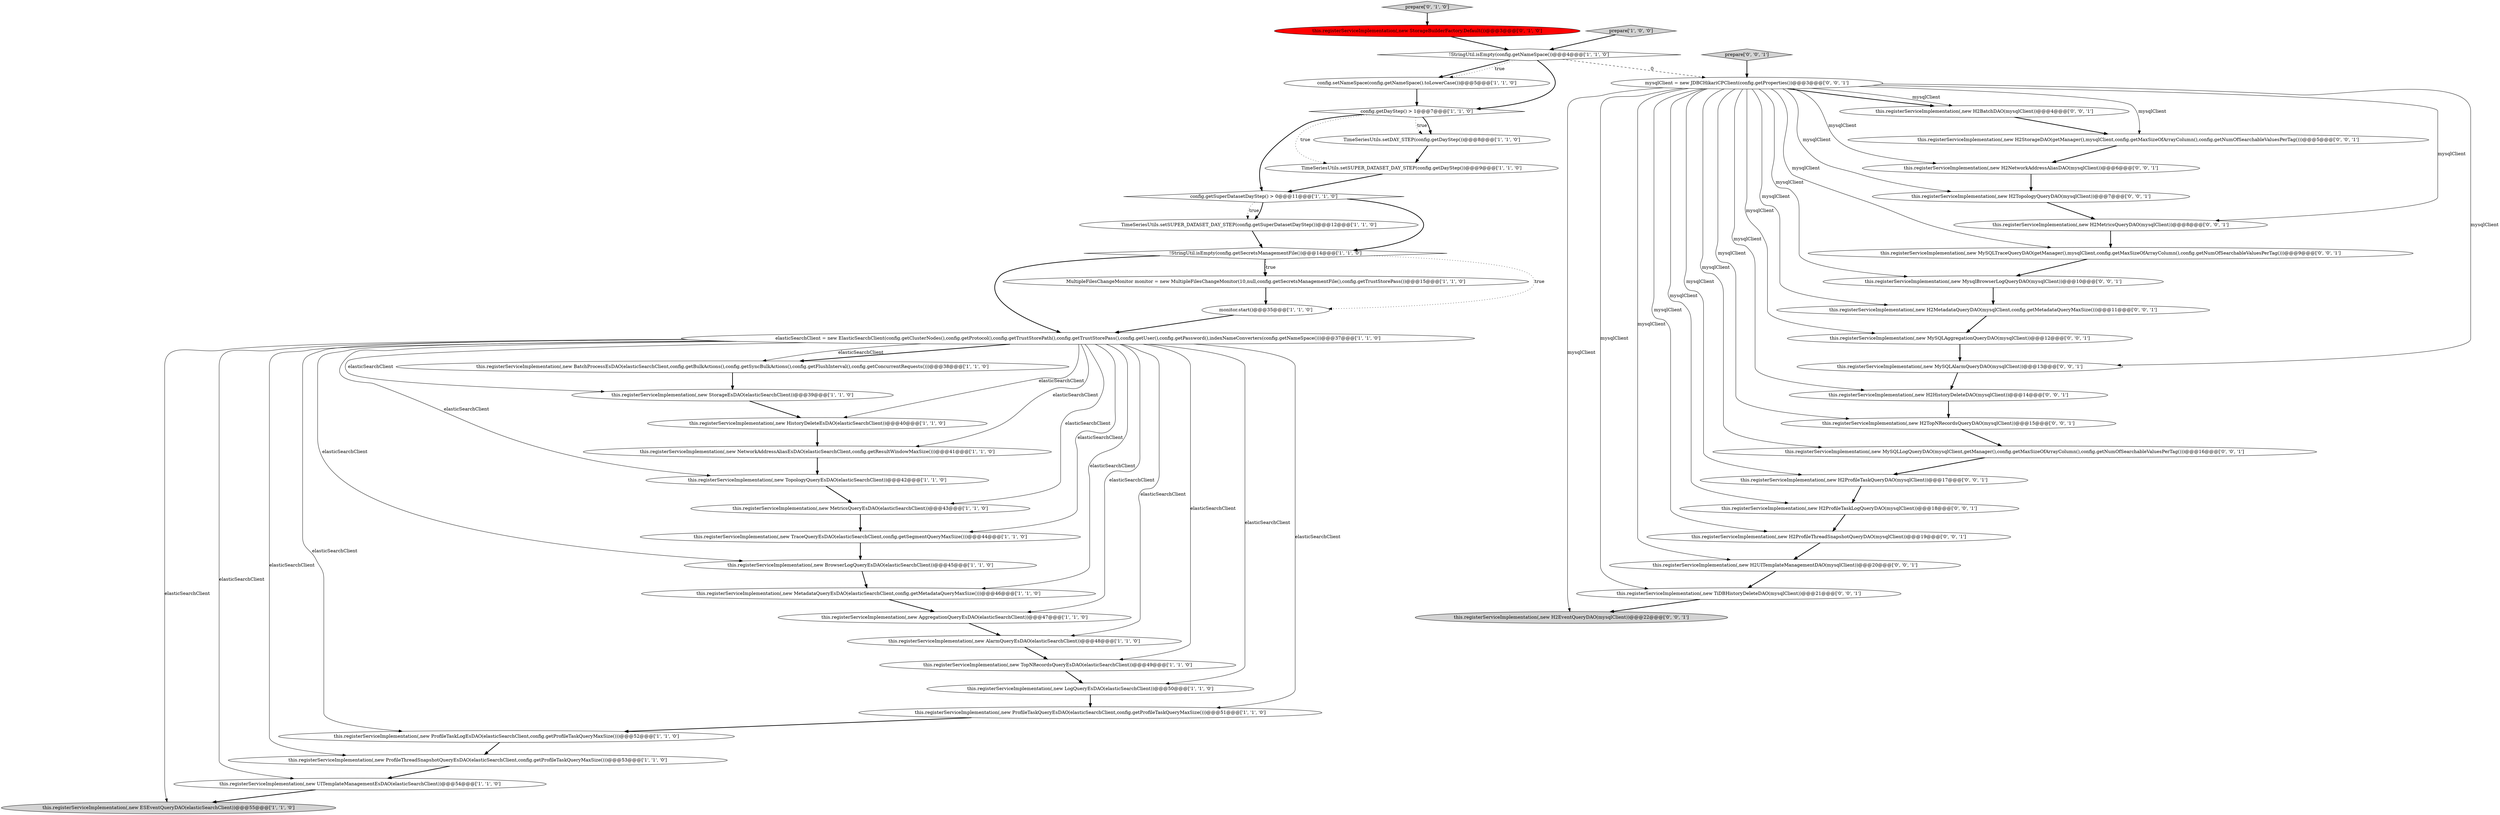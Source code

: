 digraph {
6 [style = filled, label = "TimeSeriesUtils.setSUPER_DATASET_DAY_STEP(config.getDayStep())@@@9@@@['1', '1', '0']", fillcolor = white, shape = ellipse image = "AAA0AAABBB1BBB"];
32 [style = filled, label = "this.registerServiceImplementation(,new H2NetworkAddressAliasDAO(mysqlClient))@@@6@@@['0', '0', '1']", fillcolor = white, shape = ellipse image = "AAA0AAABBB3BBB"];
44 [style = filled, label = "this.registerServiceImplementation(,new H2UITemplateManagementDAO(mysqlClient))@@@20@@@['0', '0', '1']", fillcolor = white, shape = ellipse image = "AAA0AAABBB3BBB"];
30 [style = filled, label = "this.registerServiceImplementation(,new StorageBuilderFactory.Default())@@@3@@@['0', '1', '0']", fillcolor = red, shape = ellipse image = "AAA1AAABBB2BBB"];
13 [style = filled, label = "config.setNameSpace(config.getNameSpace().toLowerCase())@@@5@@@['1', '1', '0']", fillcolor = white, shape = ellipse image = "AAA0AAABBB1BBB"];
52 [style = filled, label = "this.registerServiceImplementation(,new H2ProfileTaskQueryDAO(mysqlClient))@@@17@@@['0', '0', '1']", fillcolor = white, shape = ellipse image = "AAA0AAABBB3BBB"];
4 [style = filled, label = "config.getSuperDatasetDayStep() > 0@@@11@@@['1', '1', '0']", fillcolor = white, shape = diamond image = "AAA0AAABBB1BBB"];
21 [style = filled, label = "this.registerServiceImplementation(,new UITemplateManagementEsDAO(elasticSearchClient))@@@54@@@['1', '1', '0']", fillcolor = white, shape = ellipse image = "AAA0AAABBB1BBB"];
43 [style = filled, label = "mysqlClient = new JDBCHikariCPClient(config.getProperties())@@@3@@@['0', '0', '1']", fillcolor = white, shape = ellipse image = "AAA0AAABBB3BBB"];
19 [style = filled, label = "this.registerServiceImplementation(,new NetworkAddressAliasEsDAO(elasticSearchClient,config.getResultWindowMaxSize()))@@@41@@@['1', '1', '0']", fillcolor = white, shape = ellipse image = "AAA0AAABBB1BBB"];
9 [style = filled, label = "!StringUtil.isEmpty(config.getSecretsManagementFile())@@@14@@@['1', '1', '0']", fillcolor = white, shape = diamond image = "AAA0AAABBB1BBB"];
29 [style = filled, label = "this.registerServiceImplementation(,new ProfileTaskLogEsDAO(elasticSearchClient,config.getProfileTaskQueryMaxSize()))@@@52@@@['1', '1', '0']", fillcolor = white, shape = ellipse image = "AAA0AAABBB1BBB"];
39 [style = filled, label = "this.registerServiceImplementation(,new MySQLAlarmQueryDAO(mysqlClient))@@@13@@@['0', '0', '1']", fillcolor = white, shape = ellipse image = "AAA0AAABBB3BBB"];
3 [style = filled, label = "this.registerServiceImplementation(,new HistoryDeleteEsDAO(elasticSearchClient))@@@40@@@['1', '1', '0']", fillcolor = white, shape = ellipse image = "AAA0AAABBB1BBB"];
5 [style = filled, label = "this.registerServiceImplementation(,new ProfileTaskQueryEsDAO(elasticSearchClient,config.getProfileTaskQueryMaxSize()))@@@51@@@['1', '1', '0']", fillcolor = white, shape = ellipse image = "AAA0AAABBB1BBB"];
50 [style = filled, label = "this.registerServiceImplementation(,new H2BatchDAO(mysqlClient))@@@4@@@['0', '0', '1']", fillcolor = white, shape = ellipse image = "AAA0AAABBB3BBB"];
15 [style = filled, label = "config.getDayStep() > 1@@@7@@@['1', '1', '0']", fillcolor = white, shape = diamond image = "AAA0AAABBB1BBB"];
24 [style = filled, label = "this.registerServiceImplementation(,new AlarmQueryEsDAO(elasticSearchClient))@@@48@@@['1', '1', '0']", fillcolor = white, shape = ellipse image = "AAA0AAABBB1BBB"];
41 [style = filled, label = "this.registerServiceImplementation(,new MySQLTraceQueryDAO(getManager(),mysqlClient,config.getMaxSizeOfArrayColumn(),config.getNumOfSearchableValuesPerTag()))@@@9@@@['0', '0', '1']", fillcolor = white, shape = ellipse image = "AAA0AAABBB3BBB"];
31 [style = filled, label = "prepare['0', '1', '0']", fillcolor = lightgray, shape = diamond image = "AAA0AAABBB2BBB"];
18 [style = filled, label = "this.registerServiceImplementation(,new TraceQueryEsDAO(elasticSearchClient,config.getSegmentQueryMaxSize()))@@@44@@@['1', '1', '0']", fillcolor = white, shape = ellipse image = "AAA0AAABBB1BBB"];
51 [style = filled, label = "this.registerServiceImplementation(,new H2TopNRecordsQueryDAO(mysqlClient))@@@15@@@['0', '0', '1']", fillcolor = white, shape = ellipse image = "AAA0AAABBB3BBB"];
7 [style = filled, label = "this.registerServiceImplementation(,new MetricsQueryEsDAO(elasticSearchClient))@@@43@@@['1', '1', '0']", fillcolor = white, shape = ellipse image = "AAA0AAABBB1BBB"];
23 [style = filled, label = "this.registerServiceImplementation(,new TopNRecordsQueryEsDAO(elasticSearchClient))@@@49@@@['1', '1', '0']", fillcolor = white, shape = ellipse image = "AAA0AAABBB1BBB"];
20 [style = filled, label = "monitor.start()@@@35@@@['1', '1', '0']", fillcolor = white, shape = ellipse image = "AAA0AAABBB1BBB"];
12 [style = filled, label = "this.registerServiceImplementation(,new BatchProcessEsDAO(elasticSearchClient,config.getBulkActions(),config.getSyncBulkActions(),config.getFlushInterval(),config.getConcurrentRequests()))@@@38@@@['1', '1', '0']", fillcolor = white, shape = ellipse image = "AAA0AAABBB1BBB"];
27 [style = filled, label = "this.registerServiceImplementation(,new ProfileThreadSnapshotQueryEsDAO(elasticSearchClient,config.getProfileTaskQueryMaxSize()))@@@53@@@['1', '1', '0']", fillcolor = white, shape = ellipse image = "AAA0AAABBB1BBB"];
38 [style = filled, label = "this.registerServiceImplementation(,new H2ProfileTaskLogQueryDAO(mysqlClient))@@@18@@@['0', '0', '1']", fillcolor = white, shape = ellipse image = "AAA0AAABBB3BBB"];
33 [style = filled, label = "this.registerServiceImplementation(,new H2StorageDAO(getManager(),mysqlClient,config.getMaxSizeOfArrayColumn(),config.getNumOfSearchableValuesPerTag()))@@@5@@@['0', '0', '1']", fillcolor = white, shape = ellipse image = "AAA0AAABBB3BBB"];
14 [style = filled, label = "MultipleFilesChangeMonitor monitor = new MultipleFilesChangeMonitor(10,null,config.getSecretsManagementFile(),config.getTrustStorePass())@@@15@@@['1', '1', '0']", fillcolor = white, shape = ellipse image = "AAA0AAABBB1BBB"];
34 [style = filled, label = "this.registerServiceImplementation(,new H2ProfileThreadSnapshotQueryDAO(mysqlClient))@@@19@@@['0', '0', '1']", fillcolor = white, shape = ellipse image = "AAA0AAABBB3BBB"];
47 [style = filled, label = "this.registerServiceImplementation(,new H2HistoryDeleteDAO(mysqlClient))@@@14@@@['0', '0', '1']", fillcolor = white, shape = ellipse image = "AAA0AAABBB3BBB"];
25 [style = filled, label = "prepare['1', '0', '0']", fillcolor = lightgray, shape = diamond image = "AAA0AAABBB1BBB"];
49 [style = filled, label = "this.registerServiceImplementation(,new MySQLAggregationQueryDAO(mysqlClient))@@@12@@@['0', '0', '1']", fillcolor = white, shape = ellipse image = "AAA0AAABBB3BBB"];
22 [style = filled, label = "this.registerServiceImplementation(,new TopologyQueryEsDAO(elasticSearchClient))@@@42@@@['1', '1', '0']", fillcolor = white, shape = ellipse image = "AAA0AAABBB1BBB"];
2 [style = filled, label = "this.registerServiceImplementation(,new StorageEsDAO(elasticSearchClient))@@@39@@@['1', '1', '0']", fillcolor = white, shape = ellipse image = "AAA0AAABBB1BBB"];
1 [style = filled, label = "this.registerServiceImplementation(,new LogQueryEsDAO(elasticSearchClient))@@@50@@@['1', '1', '0']", fillcolor = white, shape = ellipse image = "AAA0AAABBB1BBB"];
11 [style = filled, label = "this.registerServiceImplementation(,new ESEventQueryDAO(elasticSearchClient))@@@55@@@['1', '1', '0']", fillcolor = lightgray, shape = ellipse image = "AAA0AAABBB1BBB"];
8 [style = filled, label = "this.registerServiceImplementation(,new MetadataQueryEsDAO(elasticSearchClient,config.getMetadataQueryMaxSize()))@@@46@@@['1', '1', '0']", fillcolor = white, shape = ellipse image = "AAA0AAABBB1BBB"];
37 [style = filled, label = "this.registerServiceImplementation(,new MysqlBrowserLogQueryDAO(mysqlClient))@@@10@@@['0', '0', '1']", fillcolor = white, shape = ellipse image = "AAA0AAABBB3BBB"];
42 [style = filled, label = "this.registerServiceImplementation(,new H2MetadataQueryDAO(mysqlClient,config.getMetadataQueryMaxSize()))@@@11@@@['0', '0', '1']", fillcolor = white, shape = ellipse image = "AAA0AAABBB3BBB"];
0 [style = filled, label = "!StringUtil.isEmpty(config.getNameSpace())@@@4@@@['1', '1', '0']", fillcolor = white, shape = diamond image = "AAA0AAABBB1BBB"];
10 [style = filled, label = "elasticSearchClient = new ElasticSearchClient(config.getClusterNodes(),config.getProtocol(),config.getTrustStorePath(),config.getTrustStorePass(),config.getUser(),config.getPassword(),indexNameConverters(config.getNameSpace()))@@@37@@@['1', '1', '0']", fillcolor = white, shape = ellipse image = "AAA0AAABBB1BBB"];
26 [style = filled, label = "this.registerServiceImplementation(,new AggregationQueryEsDAO(elasticSearchClient))@@@47@@@['1', '1', '0']", fillcolor = white, shape = ellipse image = "AAA0AAABBB1BBB"];
28 [style = filled, label = "TimeSeriesUtils.setSUPER_DATASET_DAY_STEP(config.getSuperDatasetDayStep())@@@12@@@['1', '1', '0']", fillcolor = white, shape = ellipse image = "AAA0AAABBB1BBB"];
16 [style = filled, label = "TimeSeriesUtils.setDAY_STEP(config.getDayStep())@@@8@@@['1', '1', '0']", fillcolor = white, shape = ellipse image = "AAA0AAABBB1BBB"];
35 [style = filled, label = "this.registerServiceImplementation(,new H2MetricsQueryDAO(mysqlClient))@@@8@@@['0', '0', '1']", fillcolor = white, shape = ellipse image = "AAA0AAABBB3BBB"];
45 [style = filled, label = "this.registerServiceImplementation(,new MySQLLogQueryDAO(mysqlClient,getManager(),config.getMaxSizeOfArrayColumn(),config.getNumOfSearchableValuesPerTag()))@@@16@@@['0', '0', '1']", fillcolor = white, shape = ellipse image = "AAA0AAABBB3BBB"];
40 [style = filled, label = "this.registerServiceImplementation(,new H2TopologyQueryDAO(mysqlClient))@@@7@@@['0', '0', '1']", fillcolor = white, shape = ellipse image = "AAA0AAABBB3BBB"];
46 [style = filled, label = "this.registerServiceImplementation(,new H2EventQueryDAO(mysqlClient))@@@22@@@['0', '0', '1']", fillcolor = lightgray, shape = ellipse image = "AAA0AAABBB3BBB"];
17 [style = filled, label = "this.registerServiceImplementation(,new BrowserLogQueryEsDAO(elasticSearchClient))@@@45@@@['1', '1', '0']", fillcolor = white, shape = ellipse image = "AAA0AAABBB1BBB"];
48 [style = filled, label = "prepare['0', '0', '1']", fillcolor = lightgray, shape = diamond image = "AAA0AAABBB3BBB"];
36 [style = filled, label = "this.registerServiceImplementation(,new TiDBHistoryDeleteDAO(mysqlClient))@@@21@@@['0', '0', '1']", fillcolor = white, shape = ellipse image = "AAA0AAABBB3BBB"];
1->5 [style = bold, label=""];
0->13 [style = bold, label=""];
10->29 [style = solid, label="elasticSearchClient"];
35->41 [style = bold, label=""];
43->49 [style = solid, label="mysqlClient"];
28->9 [style = bold, label=""];
9->10 [style = bold, label=""];
43->36 [style = solid, label="mysqlClient"];
0->15 [style = bold, label=""];
12->2 [style = bold, label=""];
49->39 [style = bold, label=""];
3->19 [style = bold, label=""];
10->7 [style = solid, label="elasticSearchClient"];
48->43 [style = bold, label=""];
10->12 [style = bold, label=""];
31->30 [style = bold, label=""];
47->51 [style = bold, label=""];
9->14 [style = bold, label=""];
43->37 [style = solid, label="mysqlClient"];
39->47 [style = bold, label=""];
10->19 [style = solid, label="elasticSearchClient"];
14->20 [style = bold, label=""];
43->47 [style = solid, label="mysqlClient"];
5->29 [style = bold, label=""];
10->24 [style = solid, label="elasticSearchClient"];
10->3 [style = solid, label="elasticSearchClient"];
10->27 [style = solid, label="elasticSearchClient"];
16->6 [style = bold, label=""];
41->37 [style = bold, label=""];
43->38 [style = solid, label="mysqlClient"];
15->16 [style = dotted, label="true"];
26->24 [style = bold, label=""];
22->7 [style = bold, label=""];
4->28 [style = dotted, label="true"];
6->4 [style = bold, label=""];
29->27 [style = bold, label=""];
36->46 [style = bold, label=""];
21->11 [style = bold, label=""];
43->35 [style = solid, label="mysqlClient"];
43->45 [style = solid, label="mysqlClient"];
13->15 [style = bold, label=""];
10->22 [style = solid, label="elasticSearchClient"];
45->52 [style = bold, label=""];
19->22 [style = bold, label=""];
10->2 [style = solid, label="elasticSearchClient"];
25->0 [style = bold, label=""];
4->9 [style = bold, label=""];
17->8 [style = bold, label=""];
43->33 [style = solid, label="mysqlClient"];
43->34 [style = solid, label="mysqlClient"];
40->35 [style = bold, label=""];
43->52 [style = solid, label="mysqlClient"];
10->21 [style = solid, label="elasticSearchClient"];
2->3 [style = bold, label=""];
0->43 [style = dashed, label="0"];
43->40 [style = solid, label="mysqlClient"];
43->41 [style = solid, label="mysqlClient"];
43->44 [style = solid, label="mysqlClient"];
43->46 [style = solid, label="mysqlClient"];
10->11 [style = solid, label="elasticSearchClient"];
51->45 [style = bold, label=""];
10->26 [style = solid, label="elasticSearchClient"];
32->40 [style = bold, label=""];
9->20 [style = dotted, label="true"];
34->44 [style = bold, label=""];
38->34 [style = bold, label=""];
7->18 [style = bold, label=""];
33->32 [style = bold, label=""];
30->0 [style = bold, label=""];
50->33 [style = bold, label=""];
43->50 [style = solid, label="mysqlClient"];
27->21 [style = bold, label=""];
10->18 [style = solid, label="elasticSearchClient"];
37->42 [style = bold, label=""];
43->32 [style = solid, label="mysqlClient"];
24->23 [style = bold, label=""];
43->51 [style = solid, label="mysqlClient"];
10->12 [style = solid, label="elasticSearchClient"];
43->50 [style = bold, label=""];
0->13 [style = dotted, label="true"];
44->36 [style = bold, label=""];
18->17 [style = bold, label=""];
52->38 [style = bold, label=""];
15->16 [style = bold, label=""];
10->23 [style = solid, label="elasticSearchClient"];
10->5 [style = solid, label="elasticSearchClient"];
43->39 [style = solid, label="mysqlClient"];
9->14 [style = dotted, label="true"];
4->28 [style = bold, label=""];
20->10 [style = bold, label=""];
10->8 [style = solid, label="elasticSearchClient"];
10->1 [style = solid, label="elasticSearchClient"];
15->6 [style = dotted, label="true"];
15->4 [style = bold, label=""];
23->1 [style = bold, label=""];
42->49 [style = bold, label=""];
10->17 [style = solid, label="elasticSearchClient"];
8->26 [style = bold, label=""];
43->42 [style = solid, label="mysqlClient"];
}
